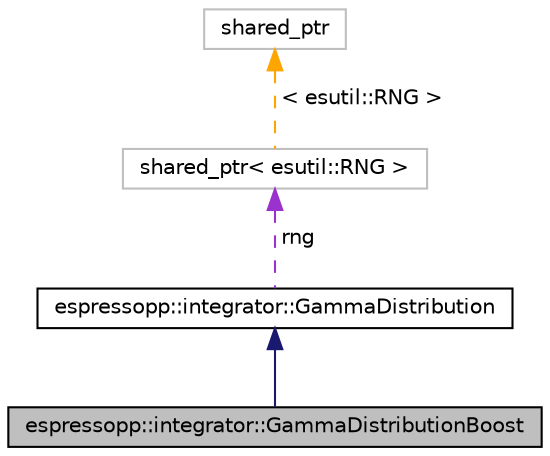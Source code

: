 digraph G
{
  edge [fontname="Helvetica",fontsize="10",labelfontname="Helvetica",labelfontsize="10"];
  node [fontname="Helvetica",fontsize="10",shape=record];
  Node1 [label="espressopp::integrator::GammaDistributionBoost",height=0.2,width=0.4,color="black", fillcolor="grey75", style="filled" fontcolor="black"];
  Node2 -> Node1 [dir="back",color="midnightblue",fontsize="10",style="solid",fontname="Helvetica"];
  Node2 [label="espressopp::integrator::GammaDistribution",height=0.2,width=0.4,color="black", fillcolor="white", style="filled",URL="$classespressopp_1_1integrator_1_1GammaDistribution.html"];
  Node3 -> Node2 [dir="back",color="darkorchid3",fontsize="10",style="dashed",label=" rng" ,fontname="Helvetica"];
  Node3 [label="shared_ptr\< esutil::RNG \>",height=0.2,width=0.4,color="grey75", fillcolor="white", style="filled"];
  Node4 -> Node3 [dir="back",color="orange",fontsize="10",style="dashed",label=" \< esutil::RNG \>" ,fontname="Helvetica"];
  Node4 [label="shared_ptr",height=0.2,width=0.4,color="grey75", fillcolor="white", style="filled"];
}
